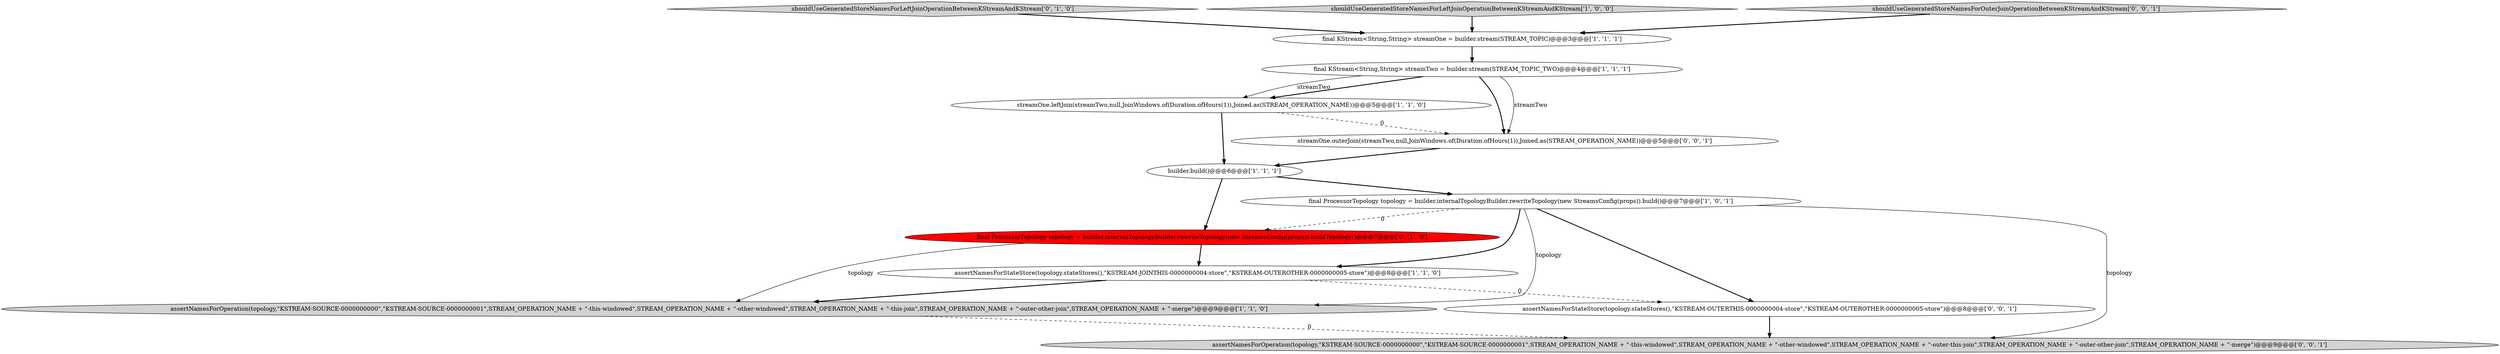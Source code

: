 digraph {
6 [style = filled, label = "final KStream<String,String> streamTwo = builder.stream(STREAM_TOPIC_TWO)@@@4@@@['1', '1', '1']", fillcolor = white, shape = ellipse image = "AAA0AAABBB1BBB"];
8 [style = filled, label = "shouldUseGeneratedStoreNamesForLeftJoinOperationBetweenKStreamAndKStream['0', '1', '0']", fillcolor = lightgray, shape = diamond image = "AAA0AAABBB2BBB"];
12 [style = filled, label = "assertNamesForOperation(topology,\"KSTREAM-SOURCE-0000000000\",\"KSTREAM-SOURCE-0000000001\",STREAM_OPERATION_NAME + \"-this-windowed\",STREAM_OPERATION_NAME + \"-other-windowed\",STREAM_OPERATION_NAME + \"-outer-this-join\",STREAM_OPERATION_NAME + \"-outer-other-join\",STREAM_OPERATION_NAME + \"-merge\")@@@9@@@['0', '0', '1']", fillcolor = lightgray, shape = ellipse image = "AAA0AAABBB3BBB"];
2 [style = filled, label = "assertNamesForStateStore(topology.stateStores(),\"KSTREAM-JOINTHIS-0000000004-store\",\"KSTREAM-OUTEROTHER-0000000005-store\")@@@8@@@['1', '1', '0']", fillcolor = white, shape = ellipse image = "AAA0AAABBB1BBB"];
7 [style = filled, label = "shouldUseGeneratedStoreNamesForLeftJoinOperationBetweenKStreamAndKStream['1', '0', '0']", fillcolor = lightgray, shape = diamond image = "AAA0AAABBB1BBB"];
9 [style = filled, label = "final ProcessorTopology topology = builder.internalTopologyBuilder.rewriteTopology(new StreamsConfig(props)).buildTopology()@@@7@@@['0', '1', '0']", fillcolor = red, shape = ellipse image = "AAA1AAABBB2BBB"];
10 [style = filled, label = "shouldUseGeneratedStoreNamesForOuterJoinOperationBetweenKStreamAndKStream['0', '0', '1']", fillcolor = lightgray, shape = diamond image = "AAA0AAABBB3BBB"];
1 [style = filled, label = "final KStream<String,String> streamOne = builder.stream(STREAM_TOPIC)@@@3@@@['1', '1', '1']", fillcolor = white, shape = ellipse image = "AAA0AAABBB1BBB"];
13 [style = filled, label = "assertNamesForStateStore(topology.stateStores(),\"KSTREAM-OUTERTHIS-0000000004-store\",\"KSTREAM-OUTEROTHER-0000000005-store\")@@@8@@@['0', '0', '1']", fillcolor = white, shape = ellipse image = "AAA0AAABBB3BBB"];
5 [style = filled, label = "final ProcessorTopology topology = builder.internalTopologyBuilder.rewriteTopology(new StreamsConfig(props)).build()@@@7@@@['1', '0', '1']", fillcolor = white, shape = ellipse image = "AAA0AAABBB1BBB"];
0 [style = filled, label = "streamOne.leftJoin(streamTwo,null,JoinWindows.of(Duration.ofHours(1)),Joined.as(STREAM_OPERATION_NAME))@@@5@@@['1', '1', '0']", fillcolor = white, shape = ellipse image = "AAA0AAABBB1BBB"];
11 [style = filled, label = "streamOne.outerJoin(streamTwo,null,JoinWindows.of(Duration.ofHours(1)),Joined.as(STREAM_OPERATION_NAME))@@@5@@@['0', '0', '1']", fillcolor = white, shape = ellipse image = "AAA0AAABBB3BBB"];
4 [style = filled, label = "assertNamesForOperation(topology,\"KSTREAM-SOURCE-0000000000\",\"KSTREAM-SOURCE-0000000001\",STREAM_OPERATION_NAME + \"-this-windowed\",STREAM_OPERATION_NAME + \"-other-windowed\",STREAM_OPERATION_NAME + \"-this-join\",STREAM_OPERATION_NAME + \"-outer-other-join\",STREAM_OPERATION_NAME + \"-merge\")@@@9@@@['1', '1', '0']", fillcolor = lightgray, shape = ellipse image = "AAA0AAABBB1BBB"];
3 [style = filled, label = "builder.build()@@@6@@@['1', '1', '1']", fillcolor = white, shape = ellipse image = "AAA0AAABBB1BBB"];
0->3 [style = bold, label=""];
7->1 [style = bold, label=""];
9->2 [style = bold, label=""];
6->11 [style = solid, label="streamTwo"];
5->9 [style = dashed, label="0"];
0->11 [style = dashed, label="0"];
6->0 [style = bold, label=""];
6->0 [style = solid, label="streamTwo"];
9->4 [style = solid, label="topology"];
2->4 [style = bold, label=""];
4->12 [style = dashed, label="0"];
3->9 [style = bold, label=""];
8->1 [style = bold, label=""];
5->2 [style = bold, label=""];
3->5 [style = bold, label=""];
1->6 [style = bold, label=""];
13->12 [style = bold, label=""];
5->4 [style = solid, label="topology"];
11->3 [style = bold, label=""];
2->13 [style = dashed, label="0"];
6->11 [style = bold, label=""];
5->13 [style = bold, label=""];
5->12 [style = solid, label="topology"];
10->1 [style = bold, label=""];
}
